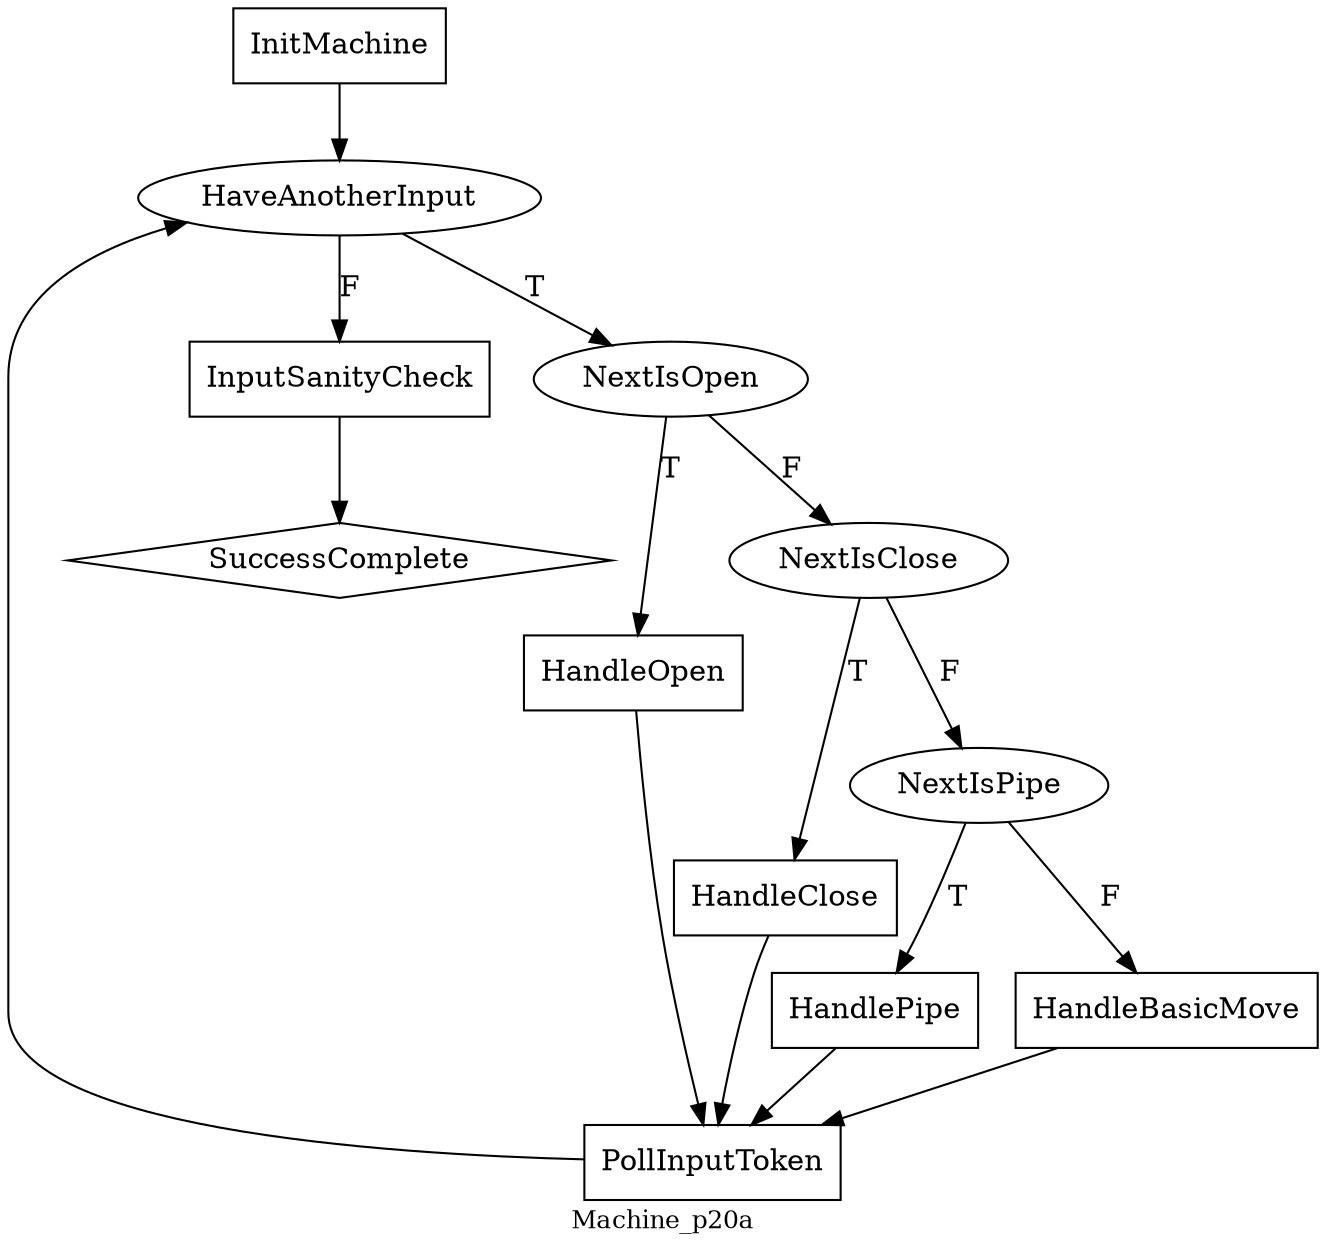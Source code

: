 digraph MyGraphName {
node [shape=box] InitMachine; HandleOpen; HandleClose; HandlePipe; HandleBasicMove; PollInputToken; InputSanityCheck
node [shape=diamond] SuccessComplete
node [shape=ellipse] HaveAnotherInput; NextIsOpen; NextIsClose; NextIsPipe
InputSanityCheck->SuccessComplete ;
NextIsClose->HandleClose [label=T];
HandleBasicMove->PollInputToken ;
HaveAnotherInput->NextIsOpen [label=T];
InitMachine->HaveAnotherInput ;
NextIsPipe->HandleBasicMove [label=F];
NextIsOpen->HandleOpen [label=T];
HaveAnotherInput->InputSanityCheck [label=F];
NextIsClose->NextIsPipe [label=F];
HandleClose->PollInputToken ;
NextIsOpen->NextIsClose [label=F];
NextIsPipe->HandlePipe [label=T];
HandlePipe->PollInputToken ;
PollInputToken->HaveAnotherInput ;
HandleOpen->PollInputToken ;
overlap=false
label=Machine_p20a
fontsize=12
}
